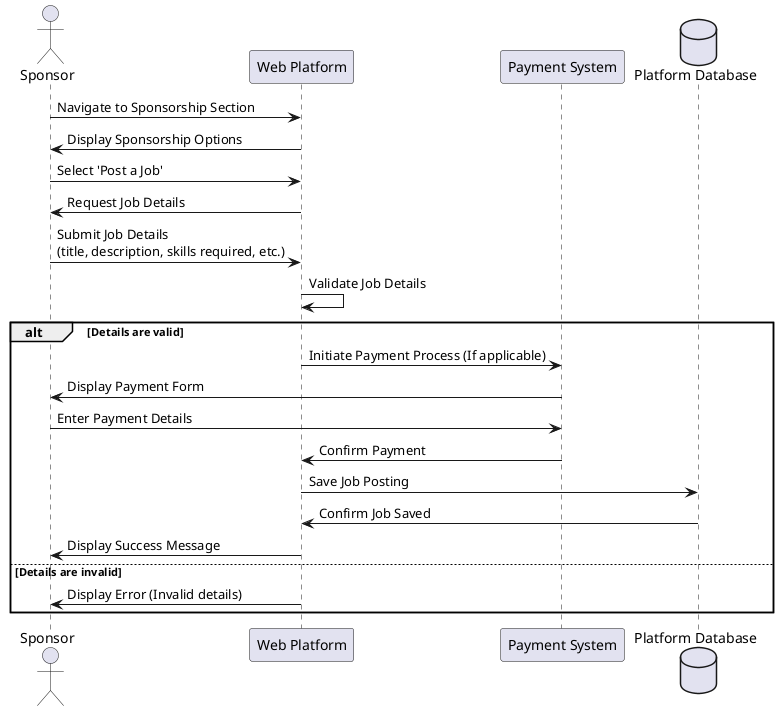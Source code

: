@startuml
actor Sponsor
participant "Web Platform" as Platform
participant "Payment System" as Payment
database "Platform Database" as DB

Sponsor -> Platform: Navigate to Sponsorship Section
Platform -> Sponsor: Display Sponsorship Options

Sponsor -> Platform: Select 'Post a Job'
Platform -> Sponsor: Request Job Details

Sponsor -> Platform: Submit Job Details\n(title, description, skills required, etc.)
Platform -> Platform: Validate Job Details
alt Details are valid
    Platform -> Payment: Initiate Payment Process (If applicable)
    Payment -> Sponsor: Display Payment Form
    Sponsor -> Payment: Enter Payment Details
    Payment -> Platform: Confirm Payment
    Platform -> DB: Save Job Posting
    DB -> Platform: Confirm Job Saved
    Platform -> Sponsor: Display Success Message
else Details are invalid
    Platform -> Sponsor: Display Error (Invalid details)
end

@enduml